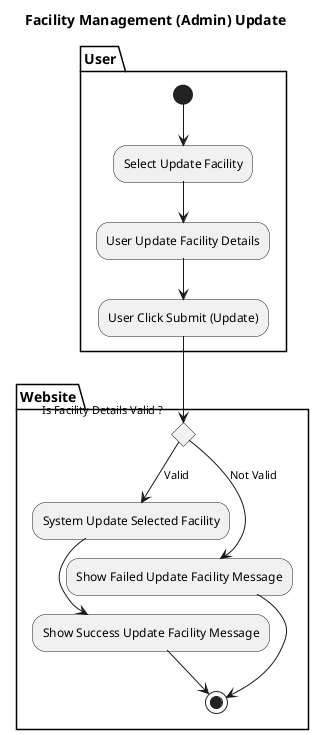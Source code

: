 @startuml
title Facility Management (Admin) Update
partition User {
(*) --> "Select Update Facility"
    --> "User Update Facility Details"
    --> "User Click Submit (Update)"
        
}

partition Website {
    "User Click Submit (Update)" --> If "Is Facility Details Valid ?" then
        --> [Valid] "System Update Selected Facility"
        --> "Show Success Update Facility Message"
        -->(*)
        else
        --> [Not Valid] "Show Failed Update Facility Message"
        --> (*)
}
@enduml